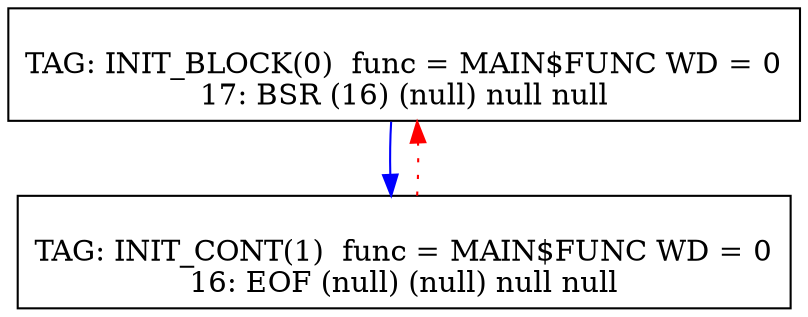 digraph {
0[label="
TAG: INIT_BLOCK(0)  func = MAIN$FUNC WD = 0
17: BSR (16) (null) null null
"];
0[shape=box];
0 -> 1[color=blue]
1[label="
TAG: INIT_CONT(1)  func = MAIN$FUNC WD = 0
16: EOF (null) (null) null null
"];
1[shape=box];
1 -> 0[color=red][style=dotted]
}